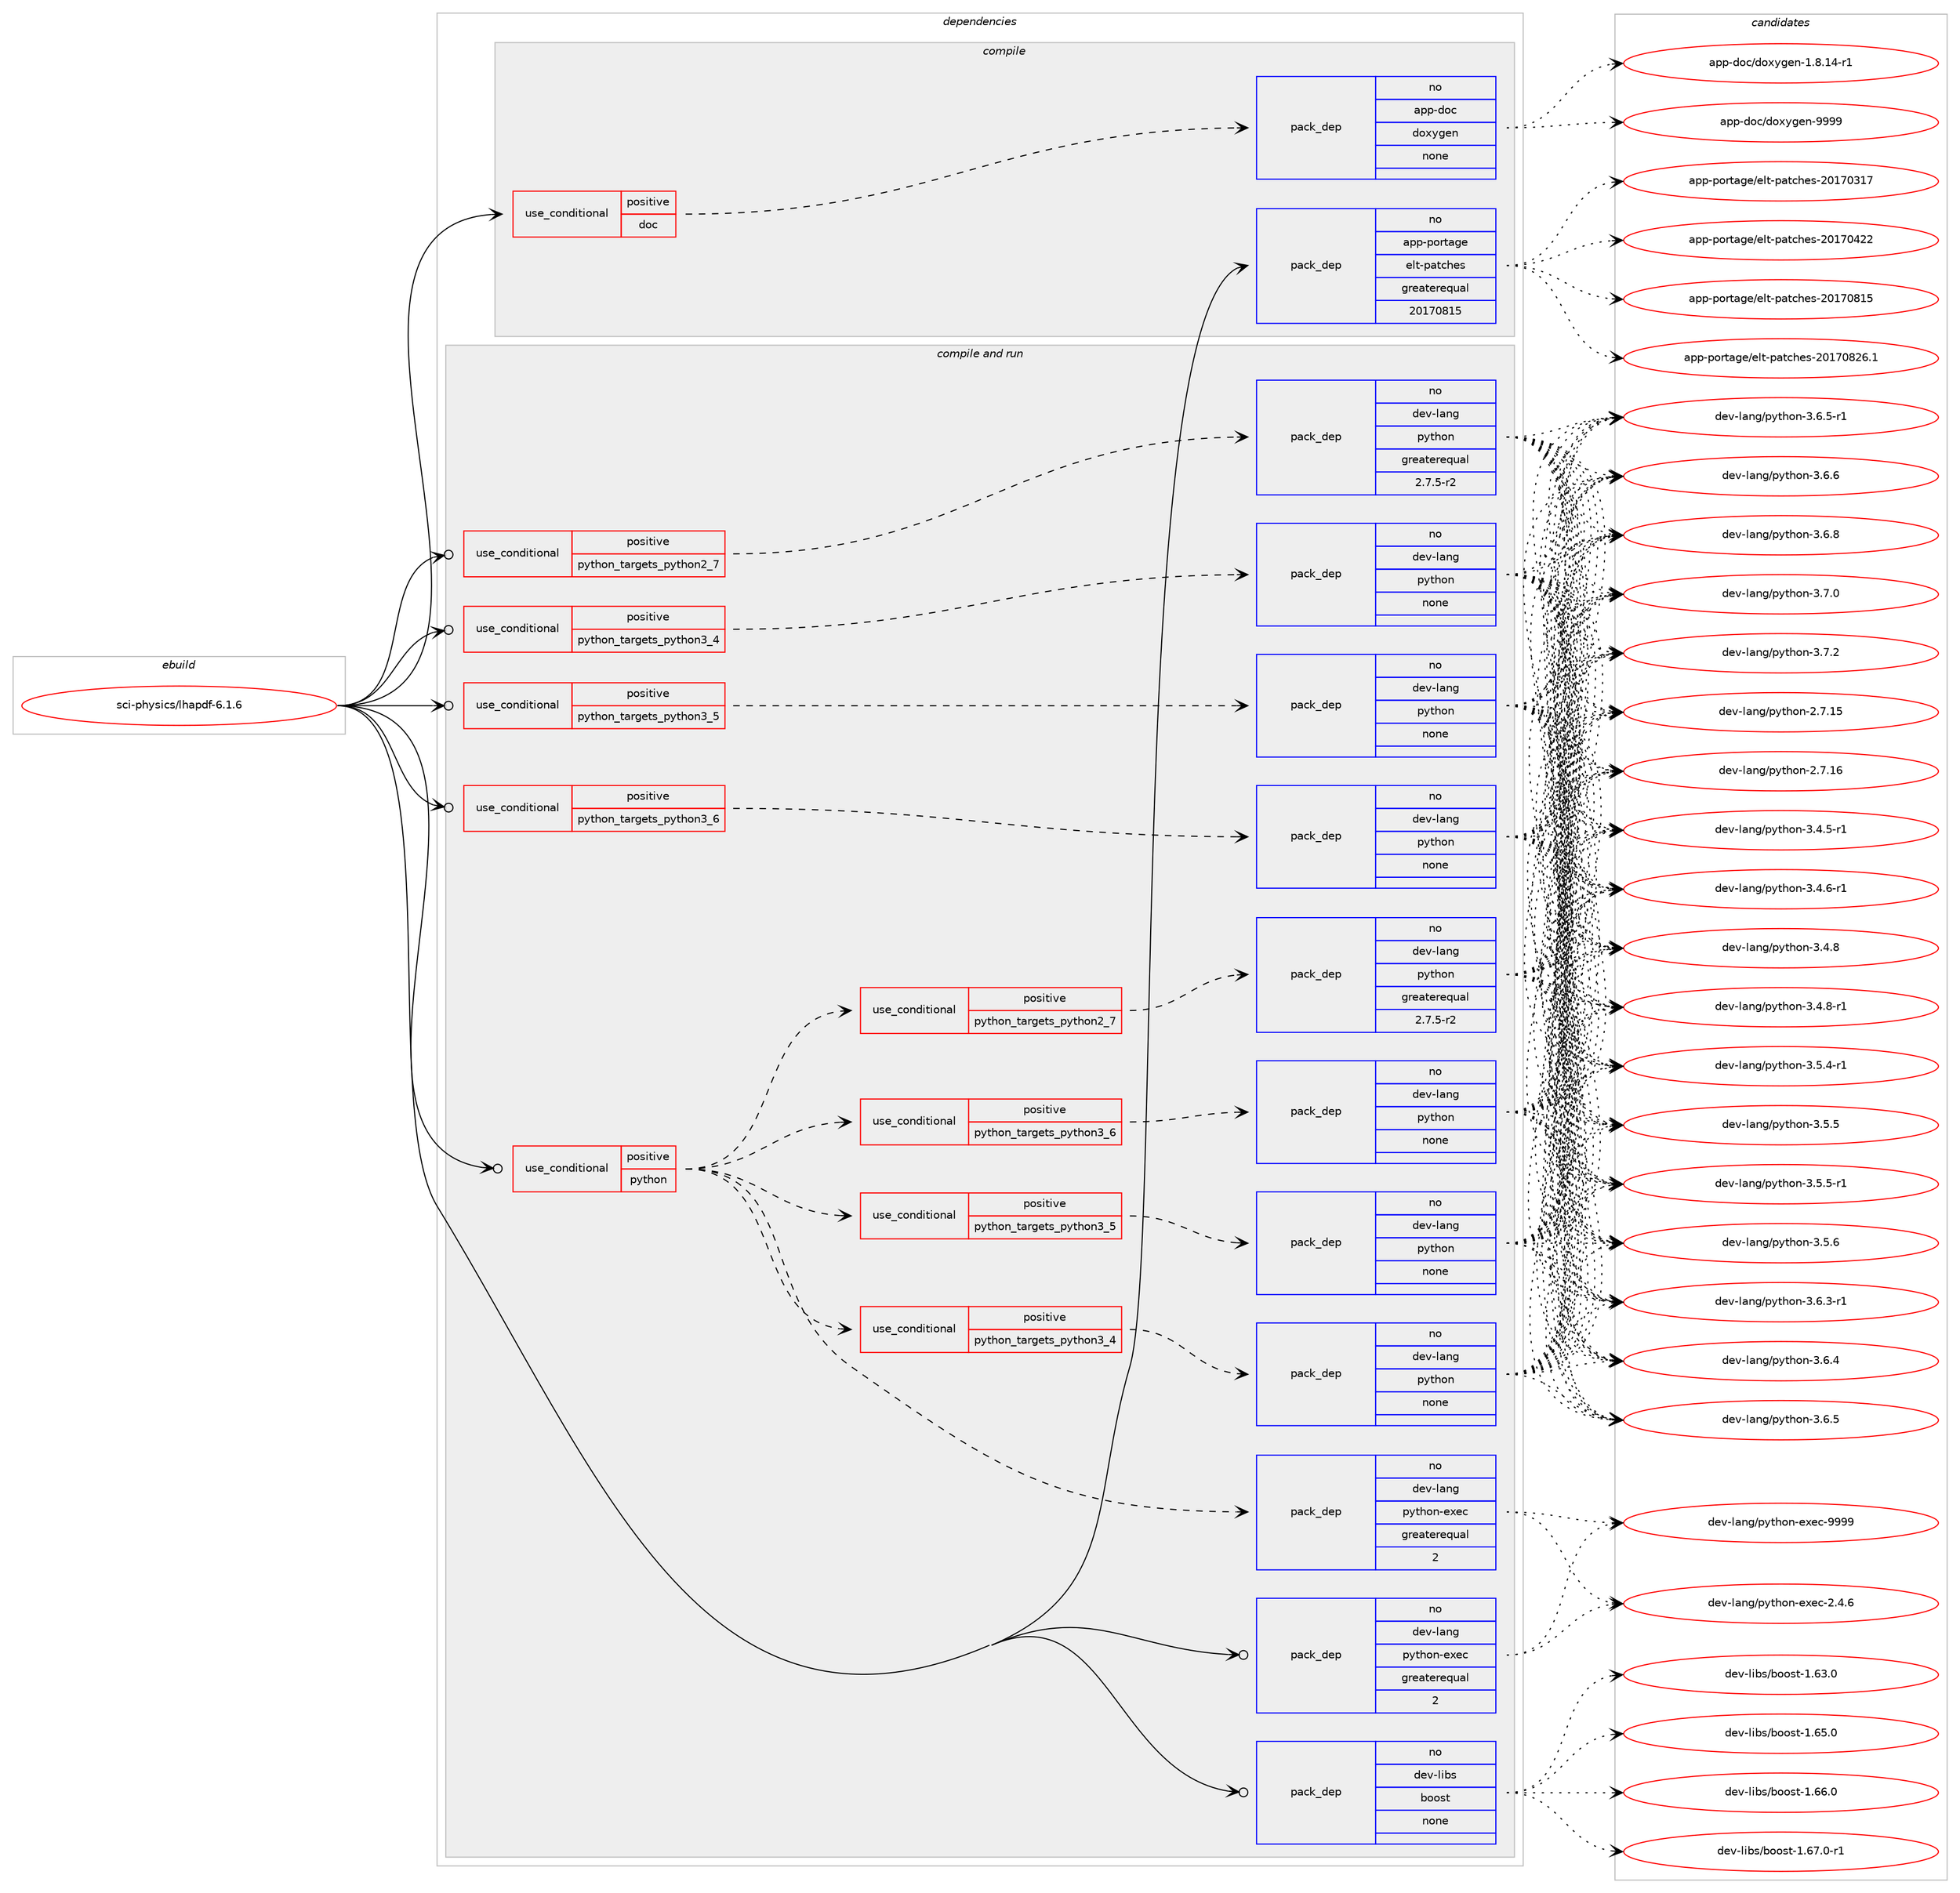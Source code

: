 digraph prolog {

# *************
# Graph options
# *************

newrank=true;
concentrate=true;
compound=true;
graph [rankdir=LR,fontname=Helvetica,fontsize=10,ranksep=1.5];#, ranksep=2.5, nodesep=0.2];
edge  [arrowhead=vee];
node  [fontname=Helvetica,fontsize=10];

# **********
# The ebuild
# **********

subgraph cluster_leftcol {
color=gray;
rank=same;
label=<<i>ebuild</i>>;
id [label="sci-physics/lhapdf-6.1.6", color=red, width=4, href="../sci-physics/lhapdf-6.1.6.svg"];
}

# ****************
# The dependencies
# ****************

subgraph cluster_midcol {
color=gray;
label=<<i>dependencies</i>>;
subgraph cluster_compile {
fillcolor="#eeeeee";
style=filled;
label=<<i>compile</i>>;
subgraph cond455119 {
dependency1700759 [label=<<TABLE BORDER="0" CELLBORDER="1" CELLSPACING="0" CELLPADDING="4"><TR><TD ROWSPAN="3" CELLPADDING="10">use_conditional</TD></TR><TR><TD>positive</TD></TR><TR><TD>doc</TD></TR></TABLE>>, shape=none, color=red];
subgraph pack1217758 {
dependency1700760 [label=<<TABLE BORDER="0" CELLBORDER="1" CELLSPACING="0" CELLPADDING="4" WIDTH="220"><TR><TD ROWSPAN="6" CELLPADDING="30">pack_dep</TD></TR><TR><TD WIDTH="110">no</TD></TR><TR><TD>app-doc</TD></TR><TR><TD>doxygen</TD></TR><TR><TD>none</TD></TR><TR><TD></TD></TR></TABLE>>, shape=none, color=blue];
}
dependency1700759:e -> dependency1700760:w [weight=20,style="dashed",arrowhead="vee"];
}
id:e -> dependency1700759:w [weight=20,style="solid",arrowhead="vee"];
subgraph pack1217759 {
dependency1700761 [label=<<TABLE BORDER="0" CELLBORDER="1" CELLSPACING="0" CELLPADDING="4" WIDTH="220"><TR><TD ROWSPAN="6" CELLPADDING="30">pack_dep</TD></TR><TR><TD WIDTH="110">no</TD></TR><TR><TD>app-portage</TD></TR><TR><TD>elt-patches</TD></TR><TR><TD>greaterequal</TD></TR><TR><TD>20170815</TD></TR></TABLE>>, shape=none, color=blue];
}
id:e -> dependency1700761:w [weight=20,style="solid",arrowhead="vee"];
}
subgraph cluster_compileandrun {
fillcolor="#eeeeee";
style=filled;
label=<<i>compile and run</i>>;
subgraph cond455120 {
dependency1700762 [label=<<TABLE BORDER="0" CELLBORDER="1" CELLSPACING="0" CELLPADDING="4"><TR><TD ROWSPAN="3" CELLPADDING="10">use_conditional</TD></TR><TR><TD>positive</TD></TR><TR><TD>python</TD></TR></TABLE>>, shape=none, color=red];
subgraph cond455121 {
dependency1700763 [label=<<TABLE BORDER="0" CELLBORDER="1" CELLSPACING="0" CELLPADDING="4"><TR><TD ROWSPAN="3" CELLPADDING="10">use_conditional</TD></TR><TR><TD>positive</TD></TR><TR><TD>python_targets_python2_7</TD></TR></TABLE>>, shape=none, color=red];
subgraph pack1217760 {
dependency1700764 [label=<<TABLE BORDER="0" CELLBORDER="1" CELLSPACING="0" CELLPADDING="4" WIDTH="220"><TR><TD ROWSPAN="6" CELLPADDING="30">pack_dep</TD></TR><TR><TD WIDTH="110">no</TD></TR><TR><TD>dev-lang</TD></TR><TR><TD>python</TD></TR><TR><TD>greaterequal</TD></TR><TR><TD>2.7.5-r2</TD></TR></TABLE>>, shape=none, color=blue];
}
dependency1700763:e -> dependency1700764:w [weight=20,style="dashed",arrowhead="vee"];
}
dependency1700762:e -> dependency1700763:w [weight=20,style="dashed",arrowhead="vee"];
subgraph cond455122 {
dependency1700765 [label=<<TABLE BORDER="0" CELLBORDER="1" CELLSPACING="0" CELLPADDING="4"><TR><TD ROWSPAN="3" CELLPADDING="10">use_conditional</TD></TR><TR><TD>positive</TD></TR><TR><TD>python_targets_python3_4</TD></TR></TABLE>>, shape=none, color=red];
subgraph pack1217761 {
dependency1700766 [label=<<TABLE BORDER="0" CELLBORDER="1" CELLSPACING="0" CELLPADDING="4" WIDTH="220"><TR><TD ROWSPAN="6" CELLPADDING="30">pack_dep</TD></TR><TR><TD WIDTH="110">no</TD></TR><TR><TD>dev-lang</TD></TR><TR><TD>python</TD></TR><TR><TD>none</TD></TR><TR><TD></TD></TR></TABLE>>, shape=none, color=blue];
}
dependency1700765:e -> dependency1700766:w [weight=20,style="dashed",arrowhead="vee"];
}
dependency1700762:e -> dependency1700765:w [weight=20,style="dashed",arrowhead="vee"];
subgraph cond455123 {
dependency1700767 [label=<<TABLE BORDER="0" CELLBORDER="1" CELLSPACING="0" CELLPADDING="4"><TR><TD ROWSPAN="3" CELLPADDING="10">use_conditional</TD></TR><TR><TD>positive</TD></TR><TR><TD>python_targets_python3_5</TD></TR></TABLE>>, shape=none, color=red];
subgraph pack1217762 {
dependency1700768 [label=<<TABLE BORDER="0" CELLBORDER="1" CELLSPACING="0" CELLPADDING="4" WIDTH="220"><TR><TD ROWSPAN="6" CELLPADDING="30">pack_dep</TD></TR><TR><TD WIDTH="110">no</TD></TR><TR><TD>dev-lang</TD></TR><TR><TD>python</TD></TR><TR><TD>none</TD></TR><TR><TD></TD></TR></TABLE>>, shape=none, color=blue];
}
dependency1700767:e -> dependency1700768:w [weight=20,style="dashed",arrowhead="vee"];
}
dependency1700762:e -> dependency1700767:w [weight=20,style="dashed",arrowhead="vee"];
subgraph cond455124 {
dependency1700769 [label=<<TABLE BORDER="0" CELLBORDER="1" CELLSPACING="0" CELLPADDING="4"><TR><TD ROWSPAN="3" CELLPADDING="10">use_conditional</TD></TR><TR><TD>positive</TD></TR><TR><TD>python_targets_python3_6</TD></TR></TABLE>>, shape=none, color=red];
subgraph pack1217763 {
dependency1700770 [label=<<TABLE BORDER="0" CELLBORDER="1" CELLSPACING="0" CELLPADDING="4" WIDTH="220"><TR><TD ROWSPAN="6" CELLPADDING="30">pack_dep</TD></TR><TR><TD WIDTH="110">no</TD></TR><TR><TD>dev-lang</TD></TR><TR><TD>python</TD></TR><TR><TD>none</TD></TR><TR><TD></TD></TR></TABLE>>, shape=none, color=blue];
}
dependency1700769:e -> dependency1700770:w [weight=20,style="dashed",arrowhead="vee"];
}
dependency1700762:e -> dependency1700769:w [weight=20,style="dashed",arrowhead="vee"];
subgraph pack1217764 {
dependency1700771 [label=<<TABLE BORDER="0" CELLBORDER="1" CELLSPACING="0" CELLPADDING="4" WIDTH="220"><TR><TD ROWSPAN="6" CELLPADDING="30">pack_dep</TD></TR><TR><TD WIDTH="110">no</TD></TR><TR><TD>dev-lang</TD></TR><TR><TD>python-exec</TD></TR><TR><TD>greaterequal</TD></TR><TR><TD>2</TD></TR></TABLE>>, shape=none, color=blue];
}
dependency1700762:e -> dependency1700771:w [weight=20,style="dashed",arrowhead="vee"];
}
id:e -> dependency1700762:w [weight=20,style="solid",arrowhead="odotvee"];
subgraph cond455125 {
dependency1700772 [label=<<TABLE BORDER="0" CELLBORDER="1" CELLSPACING="0" CELLPADDING="4"><TR><TD ROWSPAN="3" CELLPADDING="10">use_conditional</TD></TR><TR><TD>positive</TD></TR><TR><TD>python_targets_python2_7</TD></TR></TABLE>>, shape=none, color=red];
subgraph pack1217765 {
dependency1700773 [label=<<TABLE BORDER="0" CELLBORDER="1" CELLSPACING="0" CELLPADDING="4" WIDTH="220"><TR><TD ROWSPAN="6" CELLPADDING="30">pack_dep</TD></TR><TR><TD WIDTH="110">no</TD></TR><TR><TD>dev-lang</TD></TR><TR><TD>python</TD></TR><TR><TD>greaterequal</TD></TR><TR><TD>2.7.5-r2</TD></TR></TABLE>>, shape=none, color=blue];
}
dependency1700772:e -> dependency1700773:w [weight=20,style="dashed",arrowhead="vee"];
}
id:e -> dependency1700772:w [weight=20,style="solid",arrowhead="odotvee"];
subgraph cond455126 {
dependency1700774 [label=<<TABLE BORDER="0" CELLBORDER="1" CELLSPACING="0" CELLPADDING="4"><TR><TD ROWSPAN="3" CELLPADDING="10">use_conditional</TD></TR><TR><TD>positive</TD></TR><TR><TD>python_targets_python3_4</TD></TR></TABLE>>, shape=none, color=red];
subgraph pack1217766 {
dependency1700775 [label=<<TABLE BORDER="0" CELLBORDER="1" CELLSPACING="0" CELLPADDING="4" WIDTH="220"><TR><TD ROWSPAN="6" CELLPADDING="30">pack_dep</TD></TR><TR><TD WIDTH="110">no</TD></TR><TR><TD>dev-lang</TD></TR><TR><TD>python</TD></TR><TR><TD>none</TD></TR><TR><TD></TD></TR></TABLE>>, shape=none, color=blue];
}
dependency1700774:e -> dependency1700775:w [weight=20,style="dashed",arrowhead="vee"];
}
id:e -> dependency1700774:w [weight=20,style="solid",arrowhead="odotvee"];
subgraph cond455127 {
dependency1700776 [label=<<TABLE BORDER="0" CELLBORDER="1" CELLSPACING="0" CELLPADDING="4"><TR><TD ROWSPAN="3" CELLPADDING="10">use_conditional</TD></TR><TR><TD>positive</TD></TR><TR><TD>python_targets_python3_5</TD></TR></TABLE>>, shape=none, color=red];
subgraph pack1217767 {
dependency1700777 [label=<<TABLE BORDER="0" CELLBORDER="1" CELLSPACING="0" CELLPADDING="4" WIDTH="220"><TR><TD ROWSPAN="6" CELLPADDING="30">pack_dep</TD></TR><TR><TD WIDTH="110">no</TD></TR><TR><TD>dev-lang</TD></TR><TR><TD>python</TD></TR><TR><TD>none</TD></TR><TR><TD></TD></TR></TABLE>>, shape=none, color=blue];
}
dependency1700776:e -> dependency1700777:w [weight=20,style="dashed",arrowhead="vee"];
}
id:e -> dependency1700776:w [weight=20,style="solid",arrowhead="odotvee"];
subgraph cond455128 {
dependency1700778 [label=<<TABLE BORDER="0" CELLBORDER="1" CELLSPACING="0" CELLPADDING="4"><TR><TD ROWSPAN="3" CELLPADDING="10">use_conditional</TD></TR><TR><TD>positive</TD></TR><TR><TD>python_targets_python3_6</TD></TR></TABLE>>, shape=none, color=red];
subgraph pack1217768 {
dependency1700779 [label=<<TABLE BORDER="0" CELLBORDER="1" CELLSPACING="0" CELLPADDING="4" WIDTH="220"><TR><TD ROWSPAN="6" CELLPADDING="30">pack_dep</TD></TR><TR><TD WIDTH="110">no</TD></TR><TR><TD>dev-lang</TD></TR><TR><TD>python</TD></TR><TR><TD>none</TD></TR><TR><TD></TD></TR></TABLE>>, shape=none, color=blue];
}
dependency1700778:e -> dependency1700779:w [weight=20,style="dashed",arrowhead="vee"];
}
id:e -> dependency1700778:w [weight=20,style="solid",arrowhead="odotvee"];
subgraph pack1217769 {
dependency1700780 [label=<<TABLE BORDER="0" CELLBORDER="1" CELLSPACING="0" CELLPADDING="4" WIDTH="220"><TR><TD ROWSPAN="6" CELLPADDING="30">pack_dep</TD></TR><TR><TD WIDTH="110">no</TD></TR><TR><TD>dev-lang</TD></TR><TR><TD>python-exec</TD></TR><TR><TD>greaterequal</TD></TR><TR><TD>2</TD></TR></TABLE>>, shape=none, color=blue];
}
id:e -> dependency1700780:w [weight=20,style="solid",arrowhead="odotvee"];
subgraph pack1217770 {
dependency1700781 [label=<<TABLE BORDER="0" CELLBORDER="1" CELLSPACING="0" CELLPADDING="4" WIDTH="220"><TR><TD ROWSPAN="6" CELLPADDING="30">pack_dep</TD></TR><TR><TD WIDTH="110">no</TD></TR><TR><TD>dev-libs</TD></TR><TR><TD>boost</TD></TR><TR><TD>none</TD></TR><TR><TD></TD></TR></TABLE>>, shape=none, color=blue];
}
id:e -> dependency1700781:w [weight=20,style="solid",arrowhead="odotvee"];
}
subgraph cluster_run {
fillcolor="#eeeeee";
style=filled;
label=<<i>run</i>>;
}
}

# **************
# The candidates
# **************

subgraph cluster_choices {
rank=same;
color=gray;
label=<<i>candidates</i>>;

subgraph choice1217758 {
color=black;
nodesep=1;
choice97112112451001119947100111120121103101110454946564649524511449 [label="app-doc/doxygen-1.8.14-r1", color=red, width=4,href="../app-doc/doxygen-1.8.14-r1.svg"];
choice971121124510011199471001111201211031011104557575757 [label="app-doc/doxygen-9999", color=red, width=4,href="../app-doc/doxygen-9999.svg"];
dependency1700760:e -> choice97112112451001119947100111120121103101110454946564649524511449:w [style=dotted,weight="100"];
dependency1700760:e -> choice971121124510011199471001111201211031011104557575757:w [style=dotted,weight="100"];
}
subgraph choice1217759 {
color=black;
nodesep=1;
choice97112112451121111141169710310147101108116451129711699104101115455048495548514955 [label="app-portage/elt-patches-20170317", color=red, width=4,href="../app-portage/elt-patches-20170317.svg"];
choice97112112451121111141169710310147101108116451129711699104101115455048495548525050 [label="app-portage/elt-patches-20170422", color=red, width=4,href="../app-portage/elt-patches-20170422.svg"];
choice97112112451121111141169710310147101108116451129711699104101115455048495548564953 [label="app-portage/elt-patches-20170815", color=red, width=4,href="../app-portage/elt-patches-20170815.svg"];
choice971121124511211111411697103101471011081164511297116991041011154550484955485650544649 [label="app-portage/elt-patches-20170826.1", color=red, width=4,href="../app-portage/elt-patches-20170826.1.svg"];
dependency1700761:e -> choice97112112451121111141169710310147101108116451129711699104101115455048495548514955:w [style=dotted,weight="100"];
dependency1700761:e -> choice97112112451121111141169710310147101108116451129711699104101115455048495548525050:w [style=dotted,weight="100"];
dependency1700761:e -> choice97112112451121111141169710310147101108116451129711699104101115455048495548564953:w [style=dotted,weight="100"];
dependency1700761:e -> choice971121124511211111411697103101471011081164511297116991041011154550484955485650544649:w [style=dotted,weight="100"];
}
subgraph choice1217760 {
color=black;
nodesep=1;
choice10010111845108971101034711212111610411111045504655464953 [label="dev-lang/python-2.7.15", color=red, width=4,href="../dev-lang/python-2.7.15.svg"];
choice10010111845108971101034711212111610411111045504655464954 [label="dev-lang/python-2.7.16", color=red, width=4,href="../dev-lang/python-2.7.16.svg"];
choice1001011184510897110103471121211161041111104551465246534511449 [label="dev-lang/python-3.4.5-r1", color=red, width=4,href="../dev-lang/python-3.4.5-r1.svg"];
choice1001011184510897110103471121211161041111104551465246544511449 [label="dev-lang/python-3.4.6-r1", color=red, width=4,href="../dev-lang/python-3.4.6-r1.svg"];
choice100101118451089711010347112121116104111110455146524656 [label="dev-lang/python-3.4.8", color=red, width=4,href="../dev-lang/python-3.4.8.svg"];
choice1001011184510897110103471121211161041111104551465246564511449 [label="dev-lang/python-3.4.8-r1", color=red, width=4,href="../dev-lang/python-3.4.8-r1.svg"];
choice1001011184510897110103471121211161041111104551465346524511449 [label="dev-lang/python-3.5.4-r1", color=red, width=4,href="../dev-lang/python-3.5.4-r1.svg"];
choice100101118451089711010347112121116104111110455146534653 [label="dev-lang/python-3.5.5", color=red, width=4,href="../dev-lang/python-3.5.5.svg"];
choice1001011184510897110103471121211161041111104551465346534511449 [label="dev-lang/python-3.5.5-r1", color=red, width=4,href="../dev-lang/python-3.5.5-r1.svg"];
choice100101118451089711010347112121116104111110455146534654 [label="dev-lang/python-3.5.6", color=red, width=4,href="../dev-lang/python-3.5.6.svg"];
choice1001011184510897110103471121211161041111104551465446514511449 [label="dev-lang/python-3.6.3-r1", color=red, width=4,href="../dev-lang/python-3.6.3-r1.svg"];
choice100101118451089711010347112121116104111110455146544652 [label="dev-lang/python-3.6.4", color=red, width=4,href="../dev-lang/python-3.6.4.svg"];
choice100101118451089711010347112121116104111110455146544653 [label="dev-lang/python-3.6.5", color=red, width=4,href="../dev-lang/python-3.6.5.svg"];
choice1001011184510897110103471121211161041111104551465446534511449 [label="dev-lang/python-3.6.5-r1", color=red, width=4,href="../dev-lang/python-3.6.5-r1.svg"];
choice100101118451089711010347112121116104111110455146544654 [label="dev-lang/python-3.6.6", color=red, width=4,href="../dev-lang/python-3.6.6.svg"];
choice100101118451089711010347112121116104111110455146544656 [label="dev-lang/python-3.6.8", color=red, width=4,href="../dev-lang/python-3.6.8.svg"];
choice100101118451089711010347112121116104111110455146554648 [label="dev-lang/python-3.7.0", color=red, width=4,href="../dev-lang/python-3.7.0.svg"];
choice100101118451089711010347112121116104111110455146554650 [label="dev-lang/python-3.7.2", color=red, width=4,href="../dev-lang/python-3.7.2.svg"];
dependency1700764:e -> choice10010111845108971101034711212111610411111045504655464953:w [style=dotted,weight="100"];
dependency1700764:e -> choice10010111845108971101034711212111610411111045504655464954:w [style=dotted,weight="100"];
dependency1700764:e -> choice1001011184510897110103471121211161041111104551465246534511449:w [style=dotted,weight="100"];
dependency1700764:e -> choice1001011184510897110103471121211161041111104551465246544511449:w [style=dotted,weight="100"];
dependency1700764:e -> choice100101118451089711010347112121116104111110455146524656:w [style=dotted,weight="100"];
dependency1700764:e -> choice1001011184510897110103471121211161041111104551465246564511449:w [style=dotted,weight="100"];
dependency1700764:e -> choice1001011184510897110103471121211161041111104551465346524511449:w [style=dotted,weight="100"];
dependency1700764:e -> choice100101118451089711010347112121116104111110455146534653:w [style=dotted,weight="100"];
dependency1700764:e -> choice1001011184510897110103471121211161041111104551465346534511449:w [style=dotted,weight="100"];
dependency1700764:e -> choice100101118451089711010347112121116104111110455146534654:w [style=dotted,weight="100"];
dependency1700764:e -> choice1001011184510897110103471121211161041111104551465446514511449:w [style=dotted,weight="100"];
dependency1700764:e -> choice100101118451089711010347112121116104111110455146544652:w [style=dotted,weight="100"];
dependency1700764:e -> choice100101118451089711010347112121116104111110455146544653:w [style=dotted,weight="100"];
dependency1700764:e -> choice1001011184510897110103471121211161041111104551465446534511449:w [style=dotted,weight="100"];
dependency1700764:e -> choice100101118451089711010347112121116104111110455146544654:w [style=dotted,weight="100"];
dependency1700764:e -> choice100101118451089711010347112121116104111110455146544656:w [style=dotted,weight="100"];
dependency1700764:e -> choice100101118451089711010347112121116104111110455146554648:w [style=dotted,weight="100"];
dependency1700764:e -> choice100101118451089711010347112121116104111110455146554650:w [style=dotted,weight="100"];
}
subgraph choice1217761 {
color=black;
nodesep=1;
choice10010111845108971101034711212111610411111045504655464953 [label="dev-lang/python-2.7.15", color=red, width=4,href="../dev-lang/python-2.7.15.svg"];
choice10010111845108971101034711212111610411111045504655464954 [label="dev-lang/python-2.7.16", color=red, width=4,href="../dev-lang/python-2.7.16.svg"];
choice1001011184510897110103471121211161041111104551465246534511449 [label="dev-lang/python-3.4.5-r1", color=red, width=4,href="../dev-lang/python-3.4.5-r1.svg"];
choice1001011184510897110103471121211161041111104551465246544511449 [label="dev-lang/python-3.4.6-r1", color=red, width=4,href="../dev-lang/python-3.4.6-r1.svg"];
choice100101118451089711010347112121116104111110455146524656 [label="dev-lang/python-3.4.8", color=red, width=4,href="../dev-lang/python-3.4.8.svg"];
choice1001011184510897110103471121211161041111104551465246564511449 [label="dev-lang/python-3.4.8-r1", color=red, width=4,href="../dev-lang/python-3.4.8-r1.svg"];
choice1001011184510897110103471121211161041111104551465346524511449 [label="dev-lang/python-3.5.4-r1", color=red, width=4,href="../dev-lang/python-3.5.4-r1.svg"];
choice100101118451089711010347112121116104111110455146534653 [label="dev-lang/python-3.5.5", color=red, width=4,href="../dev-lang/python-3.5.5.svg"];
choice1001011184510897110103471121211161041111104551465346534511449 [label="dev-lang/python-3.5.5-r1", color=red, width=4,href="../dev-lang/python-3.5.5-r1.svg"];
choice100101118451089711010347112121116104111110455146534654 [label="dev-lang/python-3.5.6", color=red, width=4,href="../dev-lang/python-3.5.6.svg"];
choice1001011184510897110103471121211161041111104551465446514511449 [label="dev-lang/python-3.6.3-r1", color=red, width=4,href="../dev-lang/python-3.6.3-r1.svg"];
choice100101118451089711010347112121116104111110455146544652 [label="dev-lang/python-3.6.4", color=red, width=4,href="../dev-lang/python-3.6.4.svg"];
choice100101118451089711010347112121116104111110455146544653 [label="dev-lang/python-3.6.5", color=red, width=4,href="../dev-lang/python-3.6.5.svg"];
choice1001011184510897110103471121211161041111104551465446534511449 [label="dev-lang/python-3.6.5-r1", color=red, width=4,href="../dev-lang/python-3.6.5-r1.svg"];
choice100101118451089711010347112121116104111110455146544654 [label="dev-lang/python-3.6.6", color=red, width=4,href="../dev-lang/python-3.6.6.svg"];
choice100101118451089711010347112121116104111110455146544656 [label="dev-lang/python-3.6.8", color=red, width=4,href="../dev-lang/python-3.6.8.svg"];
choice100101118451089711010347112121116104111110455146554648 [label="dev-lang/python-3.7.0", color=red, width=4,href="../dev-lang/python-3.7.0.svg"];
choice100101118451089711010347112121116104111110455146554650 [label="dev-lang/python-3.7.2", color=red, width=4,href="../dev-lang/python-3.7.2.svg"];
dependency1700766:e -> choice10010111845108971101034711212111610411111045504655464953:w [style=dotted,weight="100"];
dependency1700766:e -> choice10010111845108971101034711212111610411111045504655464954:w [style=dotted,weight="100"];
dependency1700766:e -> choice1001011184510897110103471121211161041111104551465246534511449:w [style=dotted,weight="100"];
dependency1700766:e -> choice1001011184510897110103471121211161041111104551465246544511449:w [style=dotted,weight="100"];
dependency1700766:e -> choice100101118451089711010347112121116104111110455146524656:w [style=dotted,weight="100"];
dependency1700766:e -> choice1001011184510897110103471121211161041111104551465246564511449:w [style=dotted,weight="100"];
dependency1700766:e -> choice1001011184510897110103471121211161041111104551465346524511449:w [style=dotted,weight="100"];
dependency1700766:e -> choice100101118451089711010347112121116104111110455146534653:w [style=dotted,weight="100"];
dependency1700766:e -> choice1001011184510897110103471121211161041111104551465346534511449:w [style=dotted,weight="100"];
dependency1700766:e -> choice100101118451089711010347112121116104111110455146534654:w [style=dotted,weight="100"];
dependency1700766:e -> choice1001011184510897110103471121211161041111104551465446514511449:w [style=dotted,weight="100"];
dependency1700766:e -> choice100101118451089711010347112121116104111110455146544652:w [style=dotted,weight="100"];
dependency1700766:e -> choice100101118451089711010347112121116104111110455146544653:w [style=dotted,weight="100"];
dependency1700766:e -> choice1001011184510897110103471121211161041111104551465446534511449:w [style=dotted,weight="100"];
dependency1700766:e -> choice100101118451089711010347112121116104111110455146544654:w [style=dotted,weight="100"];
dependency1700766:e -> choice100101118451089711010347112121116104111110455146544656:w [style=dotted,weight="100"];
dependency1700766:e -> choice100101118451089711010347112121116104111110455146554648:w [style=dotted,weight="100"];
dependency1700766:e -> choice100101118451089711010347112121116104111110455146554650:w [style=dotted,weight="100"];
}
subgraph choice1217762 {
color=black;
nodesep=1;
choice10010111845108971101034711212111610411111045504655464953 [label="dev-lang/python-2.7.15", color=red, width=4,href="../dev-lang/python-2.7.15.svg"];
choice10010111845108971101034711212111610411111045504655464954 [label="dev-lang/python-2.7.16", color=red, width=4,href="../dev-lang/python-2.7.16.svg"];
choice1001011184510897110103471121211161041111104551465246534511449 [label="dev-lang/python-3.4.5-r1", color=red, width=4,href="../dev-lang/python-3.4.5-r1.svg"];
choice1001011184510897110103471121211161041111104551465246544511449 [label="dev-lang/python-3.4.6-r1", color=red, width=4,href="../dev-lang/python-3.4.6-r1.svg"];
choice100101118451089711010347112121116104111110455146524656 [label="dev-lang/python-3.4.8", color=red, width=4,href="../dev-lang/python-3.4.8.svg"];
choice1001011184510897110103471121211161041111104551465246564511449 [label="dev-lang/python-3.4.8-r1", color=red, width=4,href="../dev-lang/python-3.4.8-r1.svg"];
choice1001011184510897110103471121211161041111104551465346524511449 [label="dev-lang/python-3.5.4-r1", color=red, width=4,href="../dev-lang/python-3.5.4-r1.svg"];
choice100101118451089711010347112121116104111110455146534653 [label="dev-lang/python-3.5.5", color=red, width=4,href="../dev-lang/python-3.5.5.svg"];
choice1001011184510897110103471121211161041111104551465346534511449 [label="dev-lang/python-3.5.5-r1", color=red, width=4,href="../dev-lang/python-3.5.5-r1.svg"];
choice100101118451089711010347112121116104111110455146534654 [label="dev-lang/python-3.5.6", color=red, width=4,href="../dev-lang/python-3.5.6.svg"];
choice1001011184510897110103471121211161041111104551465446514511449 [label="dev-lang/python-3.6.3-r1", color=red, width=4,href="../dev-lang/python-3.6.3-r1.svg"];
choice100101118451089711010347112121116104111110455146544652 [label="dev-lang/python-3.6.4", color=red, width=4,href="../dev-lang/python-3.6.4.svg"];
choice100101118451089711010347112121116104111110455146544653 [label="dev-lang/python-3.6.5", color=red, width=4,href="../dev-lang/python-3.6.5.svg"];
choice1001011184510897110103471121211161041111104551465446534511449 [label="dev-lang/python-3.6.5-r1", color=red, width=4,href="../dev-lang/python-3.6.5-r1.svg"];
choice100101118451089711010347112121116104111110455146544654 [label="dev-lang/python-3.6.6", color=red, width=4,href="../dev-lang/python-3.6.6.svg"];
choice100101118451089711010347112121116104111110455146544656 [label="dev-lang/python-3.6.8", color=red, width=4,href="../dev-lang/python-3.6.8.svg"];
choice100101118451089711010347112121116104111110455146554648 [label="dev-lang/python-3.7.0", color=red, width=4,href="../dev-lang/python-3.7.0.svg"];
choice100101118451089711010347112121116104111110455146554650 [label="dev-lang/python-3.7.2", color=red, width=4,href="../dev-lang/python-3.7.2.svg"];
dependency1700768:e -> choice10010111845108971101034711212111610411111045504655464953:w [style=dotted,weight="100"];
dependency1700768:e -> choice10010111845108971101034711212111610411111045504655464954:w [style=dotted,weight="100"];
dependency1700768:e -> choice1001011184510897110103471121211161041111104551465246534511449:w [style=dotted,weight="100"];
dependency1700768:e -> choice1001011184510897110103471121211161041111104551465246544511449:w [style=dotted,weight="100"];
dependency1700768:e -> choice100101118451089711010347112121116104111110455146524656:w [style=dotted,weight="100"];
dependency1700768:e -> choice1001011184510897110103471121211161041111104551465246564511449:w [style=dotted,weight="100"];
dependency1700768:e -> choice1001011184510897110103471121211161041111104551465346524511449:w [style=dotted,weight="100"];
dependency1700768:e -> choice100101118451089711010347112121116104111110455146534653:w [style=dotted,weight="100"];
dependency1700768:e -> choice1001011184510897110103471121211161041111104551465346534511449:w [style=dotted,weight="100"];
dependency1700768:e -> choice100101118451089711010347112121116104111110455146534654:w [style=dotted,weight="100"];
dependency1700768:e -> choice1001011184510897110103471121211161041111104551465446514511449:w [style=dotted,weight="100"];
dependency1700768:e -> choice100101118451089711010347112121116104111110455146544652:w [style=dotted,weight="100"];
dependency1700768:e -> choice100101118451089711010347112121116104111110455146544653:w [style=dotted,weight="100"];
dependency1700768:e -> choice1001011184510897110103471121211161041111104551465446534511449:w [style=dotted,weight="100"];
dependency1700768:e -> choice100101118451089711010347112121116104111110455146544654:w [style=dotted,weight="100"];
dependency1700768:e -> choice100101118451089711010347112121116104111110455146544656:w [style=dotted,weight="100"];
dependency1700768:e -> choice100101118451089711010347112121116104111110455146554648:w [style=dotted,weight="100"];
dependency1700768:e -> choice100101118451089711010347112121116104111110455146554650:w [style=dotted,weight="100"];
}
subgraph choice1217763 {
color=black;
nodesep=1;
choice10010111845108971101034711212111610411111045504655464953 [label="dev-lang/python-2.7.15", color=red, width=4,href="../dev-lang/python-2.7.15.svg"];
choice10010111845108971101034711212111610411111045504655464954 [label="dev-lang/python-2.7.16", color=red, width=4,href="../dev-lang/python-2.7.16.svg"];
choice1001011184510897110103471121211161041111104551465246534511449 [label="dev-lang/python-3.4.5-r1", color=red, width=4,href="../dev-lang/python-3.4.5-r1.svg"];
choice1001011184510897110103471121211161041111104551465246544511449 [label="dev-lang/python-3.4.6-r1", color=red, width=4,href="../dev-lang/python-3.4.6-r1.svg"];
choice100101118451089711010347112121116104111110455146524656 [label="dev-lang/python-3.4.8", color=red, width=4,href="../dev-lang/python-3.4.8.svg"];
choice1001011184510897110103471121211161041111104551465246564511449 [label="dev-lang/python-3.4.8-r1", color=red, width=4,href="../dev-lang/python-3.4.8-r1.svg"];
choice1001011184510897110103471121211161041111104551465346524511449 [label="dev-lang/python-3.5.4-r1", color=red, width=4,href="../dev-lang/python-3.5.4-r1.svg"];
choice100101118451089711010347112121116104111110455146534653 [label="dev-lang/python-3.5.5", color=red, width=4,href="../dev-lang/python-3.5.5.svg"];
choice1001011184510897110103471121211161041111104551465346534511449 [label="dev-lang/python-3.5.5-r1", color=red, width=4,href="../dev-lang/python-3.5.5-r1.svg"];
choice100101118451089711010347112121116104111110455146534654 [label="dev-lang/python-3.5.6", color=red, width=4,href="../dev-lang/python-3.5.6.svg"];
choice1001011184510897110103471121211161041111104551465446514511449 [label="dev-lang/python-3.6.3-r1", color=red, width=4,href="../dev-lang/python-3.6.3-r1.svg"];
choice100101118451089711010347112121116104111110455146544652 [label="dev-lang/python-3.6.4", color=red, width=4,href="../dev-lang/python-3.6.4.svg"];
choice100101118451089711010347112121116104111110455146544653 [label="dev-lang/python-3.6.5", color=red, width=4,href="../dev-lang/python-3.6.5.svg"];
choice1001011184510897110103471121211161041111104551465446534511449 [label="dev-lang/python-3.6.5-r1", color=red, width=4,href="../dev-lang/python-3.6.5-r1.svg"];
choice100101118451089711010347112121116104111110455146544654 [label="dev-lang/python-3.6.6", color=red, width=4,href="../dev-lang/python-3.6.6.svg"];
choice100101118451089711010347112121116104111110455146544656 [label="dev-lang/python-3.6.8", color=red, width=4,href="../dev-lang/python-3.6.8.svg"];
choice100101118451089711010347112121116104111110455146554648 [label="dev-lang/python-3.7.0", color=red, width=4,href="../dev-lang/python-3.7.0.svg"];
choice100101118451089711010347112121116104111110455146554650 [label="dev-lang/python-3.7.2", color=red, width=4,href="../dev-lang/python-3.7.2.svg"];
dependency1700770:e -> choice10010111845108971101034711212111610411111045504655464953:w [style=dotted,weight="100"];
dependency1700770:e -> choice10010111845108971101034711212111610411111045504655464954:w [style=dotted,weight="100"];
dependency1700770:e -> choice1001011184510897110103471121211161041111104551465246534511449:w [style=dotted,weight="100"];
dependency1700770:e -> choice1001011184510897110103471121211161041111104551465246544511449:w [style=dotted,weight="100"];
dependency1700770:e -> choice100101118451089711010347112121116104111110455146524656:w [style=dotted,weight="100"];
dependency1700770:e -> choice1001011184510897110103471121211161041111104551465246564511449:w [style=dotted,weight="100"];
dependency1700770:e -> choice1001011184510897110103471121211161041111104551465346524511449:w [style=dotted,weight="100"];
dependency1700770:e -> choice100101118451089711010347112121116104111110455146534653:w [style=dotted,weight="100"];
dependency1700770:e -> choice1001011184510897110103471121211161041111104551465346534511449:w [style=dotted,weight="100"];
dependency1700770:e -> choice100101118451089711010347112121116104111110455146534654:w [style=dotted,weight="100"];
dependency1700770:e -> choice1001011184510897110103471121211161041111104551465446514511449:w [style=dotted,weight="100"];
dependency1700770:e -> choice100101118451089711010347112121116104111110455146544652:w [style=dotted,weight="100"];
dependency1700770:e -> choice100101118451089711010347112121116104111110455146544653:w [style=dotted,weight="100"];
dependency1700770:e -> choice1001011184510897110103471121211161041111104551465446534511449:w [style=dotted,weight="100"];
dependency1700770:e -> choice100101118451089711010347112121116104111110455146544654:w [style=dotted,weight="100"];
dependency1700770:e -> choice100101118451089711010347112121116104111110455146544656:w [style=dotted,weight="100"];
dependency1700770:e -> choice100101118451089711010347112121116104111110455146554648:w [style=dotted,weight="100"];
dependency1700770:e -> choice100101118451089711010347112121116104111110455146554650:w [style=dotted,weight="100"];
}
subgraph choice1217764 {
color=black;
nodesep=1;
choice1001011184510897110103471121211161041111104510112010199455046524654 [label="dev-lang/python-exec-2.4.6", color=red, width=4,href="../dev-lang/python-exec-2.4.6.svg"];
choice10010111845108971101034711212111610411111045101120101994557575757 [label="dev-lang/python-exec-9999", color=red, width=4,href="../dev-lang/python-exec-9999.svg"];
dependency1700771:e -> choice1001011184510897110103471121211161041111104510112010199455046524654:w [style=dotted,weight="100"];
dependency1700771:e -> choice10010111845108971101034711212111610411111045101120101994557575757:w [style=dotted,weight="100"];
}
subgraph choice1217765 {
color=black;
nodesep=1;
choice10010111845108971101034711212111610411111045504655464953 [label="dev-lang/python-2.7.15", color=red, width=4,href="../dev-lang/python-2.7.15.svg"];
choice10010111845108971101034711212111610411111045504655464954 [label="dev-lang/python-2.7.16", color=red, width=4,href="../dev-lang/python-2.7.16.svg"];
choice1001011184510897110103471121211161041111104551465246534511449 [label="dev-lang/python-3.4.5-r1", color=red, width=4,href="../dev-lang/python-3.4.5-r1.svg"];
choice1001011184510897110103471121211161041111104551465246544511449 [label="dev-lang/python-3.4.6-r1", color=red, width=4,href="../dev-lang/python-3.4.6-r1.svg"];
choice100101118451089711010347112121116104111110455146524656 [label="dev-lang/python-3.4.8", color=red, width=4,href="../dev-lang/python-3.4.8.svg"];
choice1001011184510897110103471121211161041111104551465246564511449 [label="dev-lang/python-3.4.8-r1", color=red, width=4,href="../dev-lang/python-3.4.8-r1.svg"];
choice1001011184510897110103471121211161041111104551465346524511449 [label="dev-lang/python-3.5.4-r1", color=red, width=4,href="../dev-lang/python-3.5.4-r1.svg"];
choice100101118451089711010347112121116104111110455146534653 [label="dev-lang/python-3.5.5", color=red, width=4,href="../dev-lang/python-3.5.5.svg"];
choice1001011184510897110103471121211161041111104551465346534511449 [label="dev-lang/python-3.5.5-r1", color=red, width=4,href="../dev-lang/python-3.5.5-r1.svg"];
choice100101118451089711010347112121116104111110455146534654 [label="dev-lang/python-3.5.6", color=red, width=4,href="../dev-lang/python-3.5.6.svg"];
choice1001011184510897110103471121211161041111104551465446514511449 [label="dev-lang/python-3.6.3-r1", color=red, width=4,href="../dev-lang/python-3.6.3-r1.svg"];
choice100101118451089711010347112121116104111110455146544652 [label="dev-lang/python-3.6.4", color=red, width=4,href="../dev-lang/python-3.6.4.svg"];
choice100101118451089711010347112121116104111110455146544653 [label="dev-lang/python-3.6.5", color=red, width=4,href="../dev-lang/python-3.6.5.svg"];
choice1001011184510897110103471121211161041111104551465446534511449 [label="dev-lang/python-3.6.5-r1", color=red, width=4,href="../dev-lang/python-3.6.5-r1.svg"];
choice100101118451089711010347112121116104111110455146544654 [label="dev-lang/python-3.6.6", color=red, width=4,href="../dev-lang/python-3.6.6.svg"];
choice100101118451089711010347112121116104111110455146544656 [label="dev-lang/python-3.6.8", color=red, width=4,href="../dev-lang/python-3.6.8.svg"];
choice100101118451089711010347112121116104111110455146554648 [label="dev-lang/python-3.7.0", color=red, width=4,href="../dev-lang/python-3.7.0.svg"];
choice100101118451089711010347112121116104111110455146554650 [label="dev-lang/python-3.7.2", color=red, width=4,href="../dev-lang/python-3.7.2.svg"];
dependency1700773:e -> choice10010111845108971101034711212111610411111045504655464953:w [style=dotted,weight="100"];
dependency1700773:e -> choice10010111845108971101034711212111610411111045504655464954:w [style=dotted,weight="100"];
dependency1700773:e -> choice1001011184510897110103471121211161041111104551465246534511449:w [style=dotted,weight="100"];
dependency1700773:e -> choice1001011184510897110103471121211161041111104551465246544511449:w [style=dotted,weight="100"];
dependency1700773:e -> choice100101118451089711010347112121116104111110455146524656:w [style=dotted,weight="100"];
dependency1700773:e -> choice1001011184510897110103471121211161041111104551465246564511449:w [style=dotted,weight="100"];
dependency1700773:e -> choice1001011184510897110103471121211161041111104551465346524511449:w [style=dotted,weight="100"];
dependency1700773:e -> choice100101118451089711010347112121116104111110455146534653:w [style=dotted,weight="100"];
dependency1700773:e -> choice1001011184510897110103471121211161041111104551465346534511449:w [style=dotted,weight="100"];
dependency1700773:e -> choice100101118451089711010347112121116104111110455146534654:w [style=dotted,weight="100"];
dependency1700773:e -> choice1001011184510897110103471121211161041111104551465446514511449:w [style=dotted,weight="100"];
dependency1700773:e -> choice100101118451089711010347112121116104111110455146544652:w [style=dotted,weight="100"];
dependency1700773:e -> choice100101118451089711010347112121116104111110455146544653:w [style=dotted,weight="100"];
dependency1700773:e -> choice1001011184510897110103471121211161041111104551465446534511449:w [style=dotted,weight="100"];
dependency1700773:e -> choice100101118451089711010347112121116104111110455146544654:w [style=dotted,weight="100"];
dependency1700773:e -> choice100101118451089711010347112121116104111110455146544656:w [style=dotted,weight="100"];
dependency1700773:e -> choice100101118451089711010347112121116104111110455146554648:w [style=dotted,weight="100"];
dependency1700773:e -> choice100101118451089711010347112121116104111110455146554650:w [style=dotted,weight="100"];
}
subgraph choice1217766 {
color=black;
nodesep=1;
choice10010111845108971101034711212111610411111045504655464953 [label="dev-lang/python-2.7.15", color=red, width=4,href="../dev-lang/python-2.7.15.svg"];
choice10010111845108971101034711212111610411111045504655464954 [label="dev-lang/python-2.7.16", color=red, width=4,href="../dev-lang/python-2.7.16.svg"];
choice1001011184510897110103471121211161041111104551465246534511449 [label="dev-lang/python-3.4.5-r1", color=red, width=4,href="../dev-lang/python-3.4.5-r1.svg"];
choice1001011184510897110103471121211161041111104551465246544511449 [label="dev-lang/python-3.4.6-r1", color=red, width=4,href="../dev-lang/python-3.4.6-r1.svg"];
choice100101118451089711010347112121116104111110455146524656 [label="dev-lang/python-3.4.8", color=red, width=4,href="../dev-lang/python-3.4.8.svg"];
choice1001011184510897110103471121211161041111104551465246564511449 [label="dev-lang/python-3.4.8-r1", color=red, width=4,href="../dev-lang/python-3.4.8-r1.svg"];
choice1001011184510897110103471121211161041111104551465346524511449 [label="dev-lang/python-3.5.4-r1", color=red, width=4,href="../dev-lang/python-3.5.4-r1.svg"];
choice100101118451089711010347112121116104111110455146534653 [label="dev-lang/python-3.5.5", color=red, width=4,href="../dev-lang/python-3.5.5.svg"];
choice1001011184510897110103471121211161041111104551465346534511449 [label="dev-lang/python-3.5.5-r1", color=red, width=4,href="../dev-lang/python-3.5.5-r1.svg"];
choice100101118451089711010347112121116104111110455146534654 [label="dev-lang/python-3.5.6", color=red, width=4,href="../dev-lang/python-3.5.6.svg"];
choice1001011184510897110103471121211161041111104551465446514511449 [label="dev-lang/python-3.6.3-r1", color=red, width=4,href="../dev-lang/python-3.6.3-r1.svg"];
choice100101118451089711010347112121116104111110455146544652 [label="dev-lang/python-3.6.4", color=red, width=4,href="../dev-lang/python-3.6.4.svg"];
choice100101118451089711010347112121116104111110455146544653 [label="dev-lang/python-3.6.5", color=red, width=4,href="../dev-lang/python-3.6.5.svg"];
choice1001011184510897110103471121211161041111104551465446534511449 [label="dev-lang/python-3.6.5-r1", color=red, width=4,href="../dev-lang/python-3.6.5-r1.svg"];
choice100101118451089711010347112121116104111110455146544654 [label="dev-lang/python-3.6.6", color=red, width=4,href="../dev-lang/python-3.6.6.svg"];
choice100101118451089711010347112121116104111110455146544656 [label="dev-lang/python-3.6.8", color=red, width=4,href="../dev-lang/python-3.6.8.svg"];
choice100101118451089711010347112121116104111110455146554648 [label="dev-lang/python-3.7.0", color=red, width=4,href="../dev-lang/python-3.7.0.svg"];
choice100101118451089711010347112121116104111110455146554650 [label="dev-lang/python-3.7.2", color=red, width=4,href="../dev-lang/python-3.7.2.svg"];
dependency1700775:e -> choice10010111845108971101034711212111610411111045504655464953:w [style=dotted,weight="100"];
dependency1700775:e -> choice10010111845108971101034711212111610411111045504655464954:w [style=dotted,weight="100"];
dependency1700775:e -> choice1001011184510897110103471121211161041111104551465246534511449:w [style=dotted,weight="100"];
dependency1700775:e -> choice1001011184510897110103471121211161041111104551465246544511449:w [style=dotted,weight="100"];
dependency1700775:e -> choice100101118451089711010347112121116104111110455146524656:w [style=dotted,weight="100"];
dependency1700775:e -> choice1001011184510897110103471121211161041111104551465246564511449:w [style=dotted,weight="100"];
dependency1700775:e -> choice1001011184510897110103471121211161041111104551465346524511449:w [style=dotted,weight="100"];
dependency1700775:e -> choice100101118451089711010347112121116104111110455146534653:w [style=dotted,weight="100"];
dependency1700775:e -> choice1001011184510897110103471121211161041111104551465346534511449:w [style=dotted,weight="100"];
dependency1700775:e -> choice100101118451089711010347112121116104111110455146534654:w [style=dotted,weight="100"];
dependency1700775:e -> choice1001011184510897110103471121211161041111104551465446514511449:w [style=dotted,weight="100"];
dependency1700775:e -> choice100101118451089711010347112121116104111110455146544652:w [style=dotted,weight="100"];
dependency1700775:e -> choice100101118451089711010347112121116104111110455146544653:w [style=dotted,weight="100"];
dependency1700775:e -> choice1001011184510897110103471121211161041111104551465446534511449:w [style=dotted,weight="100"];
dependency1700775:e -> choice100101118451089711010347112121116104111110455146544654:w [style=dotted,weight="100"];
dependency1700775:e -> choice100101118451089711010347112121116104111110455146544656:w [style=dotted,weight="100"];
dependency1700775:e -> choice100101118451089711010347112121116104111110455146554648:w [style=dotted,weight="100"];
dependency1700775:e -> choice100101118451089711010347112121116104111110455146554650:w [style=dotted,weight="100"];
}
subgraph choice1217767 {
color=black;
nodesep=1;
choice10010111845108971101034711212111610411111045504655464953 [label="dev-lang/python-2.7.15", color=red, width=4,href="../dev-lang/python-2.7.15.svg"];
choice10010111845108971101034711212111610411111045504655464954 [label="dev-lang/python-2.7.16", color=red, width=4,href="../dev-lang/python-2.7.16.svg"];
choice1001011184510897110103471121211161041111104551465246534511449 [label="dev-lang/python-3.4.5-r1", color=red, width=4,href="../dev-lang/python-3.4.5-r1.svg"];
choice1001011184510897110103471121211161041111104551465246544511449 [label="dev-lang/python-3.4.6-r1", color=red, width=4,href="../dev-lang/python-3.4.6-r1.svg"];
choice100101118451089711010347112121116104111110455146524656 [label="dev-lang/python-3.4.8", color=red, width=4,href="../dev-lang/python-3.4.8.svg"];
choice1001011184510897110103471121211161041111104551465246564511449 [label="dev-lang/python-3.4.8-r1", color=red, width=4,href="../dev-lang/python-3.4.8-r1.svg"];
choice1001011184510897110103471121211161041111104551465346524511449 [label="dev-lang/python-3.5.4-r1", color=red, width=4,href="../dev-lang/python-3.5.4-r1.svg"];
choice100101118451089711010347112121116104111110455146534653 [label="dev-lang/python-3.5.5", color=red, width=4,href="../dev-lang/python-3.5.5.svg"];
choice1001011184510897110103471121211161041111104551465346534511449 [label="dev-lang/python-3.5.5-r1", color=red, width=4,href="../dev-lang/python-3.5.5-r1.svg"];
choice100101118451089711010347112121116104111110455146534654 [label="dev-lang/python-3.5.6", color=red, width=4,href="../dev-lang/python-3.5.6.svg"];
choice1001011184510897110103471121211161041111104551465446514511449 [label="dev-lang/python-3.6.3-r1", color=red, width=4,href="../dev-lang/python-3.6.3-r1.svg"];
choice100101118451089711010347112121116104111110455146544652 [label="dev-lang/python-3.6.4", color=red, width=4,href="../dev-lang/python-3.6.4.svg"];
choice100101118451089711010347112121116104111110455146544653 [label="dev-lang/python-3.6.5", color=red, width=4,href="../dev-lang/python-3.6.5.svg"];
choice1001011184510897110103471121211161041111104551465446534511449 [label="dev-lang/python-3.6.5-r1", color=red, width=4,href="../dev-lang/python-3.6.5-r1.svg"];
choice100101118451089711010347112121116104111110455146544654 [label="dev-lang/python-3.6.6", color=red, width=4,href="../dev-lang/python-3.6.6.svg"];
choice100101118451089711010347112121116104111110455146544656 [label="dev-lang/python-3.6.8", color=red, width=4,href="../dev-lang/python-3.6.8.svg"];
choice100101118451089711010347112121116104111110455146554648 [label="dev-lang/python-3.7.0", color=red, width=4,href="../dev-lang/python-3.7.0.svg"];
choice100101118451089711010347112121116104111110455146554650 [label="dev-lang/python-3.7.2", color=red, width=4,href="../dev-lang/python-3.7.2.svg"];
dependency1700777:e -> choice10010111845108971101034711212111610411111045504655464953:w [style=dotted,weight="100"];
dependency1700777:e -> choice10010111845108971101034711212111610411111045504655464954:w [style=dotted,weight="100"];
dependency1700777:e -> choice1001011184510897110103471121211161041111104551465246534511449:w [style=dotted,weight="100"];
dependency1700777:e -> choice1001011184510897110103471121211161041111104551465246544511449:w [style=dotted,weight="100"];
dependency1700777:e -> choice100101118451089711010347112121116104111110455146524656:w [style=dotted,weight="100"];
dependency1700777:e -> choice1001011184510897110103471121211161041111104551465246564511449:w [style=dotted,weight="100"];
dependency1700777:e -> choice1001011184510897110103471121211161041111104551465346524511449:w [style=dotted,weight="100"];
dependency1700777:e -> choice100101118451089711010347112121116104111110455146534653:w [style=dotted,weight="100"];
dependency1700777:e -> choice1001011184510897110103471121211161041111104551465346534511449:w [style=dotted,weight="100"];
dependency1700777:e -> choice100101118451089711010347112121116104111110455146534654:w [style=dotted,weight="100"];
dependency1700777:e -> choice1001011184510897110103471121211161041111104551465446514511449:w [style=dotted,weight="100"];
dependency1700777:e -> choice100101118451089711010347112121116104111110455146544652:w [style=dotted,weight="100"];
dependency1700777:e -> choice100101118451089711010347112121116104111110455146544653:w [style=dotted,weight="100"];
dependency1700777:e -> choice1001011184510897110103471121211161041111104551465446534511449:w [style=dotted,weight="100"];
dependency1700777:e -> choice100101118451089711010347112121116104111110455146544654:w [style=dotted,weight="100"];
dependency1700777:e -> choice100101118451089711010347112121116104111110455146544656:w [style=dotted,weight="100"];
dependency1700777:e -> choice100101118451089711010347112121116104111110455146554648:w [style=dotted,weight="100"];
dependency1700777:e -> choice100101118451089711010347112121116104111110455146554650:w [style=dotted,weight="100"];
}
subgraph choice1217768 {
color=black;
nodesep=1;
choice10010111845108971101034711212111610411111045504655464953 [label="dev-lang/python-2.7.15", color=red, width=4,href="../dev-lang/python-2.7.15.svg"];
choice10010111845108971101034711212111610411111045504655464954 [label="dev-lang/python-2.7.16", color=red, width=4,href="../dev-lang/python-2.7.16.svg"];
choice1001011184510897110103471121211161041111104551465246534511449 [label="dev-lang/python-3.4.5-r1", color=red, width=4,href="../dev-lang/python-3.4.5-r1.svg"];
choice1001011184510897110103471121211161041111104551465246544511449 [label="dev-lang/python-3.4.6-r1", color=red, width=4,href="../dev-lang/python-3.4.6-r1.svg"];
choice100101118451089711010347112121116104111110455146524656 [label="dev-lang/python-3.4.8", color=red, width=4,href="../dev-lang/python-3.4.8.svg"];
choice1001011184510897110103471121211161041111104551465246564511449 [label="dev-lang/python-3.4.8-r1", color=red, width=4,href="../dev-lang/python-3.4.8-r1.svg"];
choice1001011184510897110103471121211161041111104551465346524511449 [label="dev-lang/python-3.5.4-r1", color=red, width=4,href="../dev-lang/python-3.5.4-r1.svg"];
choice100101118451089711010347112121116104111110455146534653 [label="dev-lang/python-3.5.5", color=red, width=4,href="../dev-lang/python-3.5.5.svg"];
choice1001011184510897110103471121211161041111104551465346534511449 [label="dev-lang/python-3.5.5-r1", color=red, width=4,href="../dev-lang/python-3.5.5-r1.svg"];
choice100101118451089711010347112121116104111110455146534654 [label="dev-lang/python-3.5.6", color=red, width=4,href="../dev-lang/python-3.5.6.svg"];
choice1001011184510897110103471121211161041111104551465446514511449 [label="dev-lang/python-3.6.3-r1", color=red, width=4,href="../dev-lang/python-3.6.3-r1.svg"];
choice100101118451089711010347112121116104111110455146544652 [label="dev-lang/python-3.6.4", color=red, width=4,href="../dev-lang/python-3.6.4.svg"];
choice100101118451089711010347112121116104111110455146544653 [label="dev-lang/python-3.6.5", color=red, width=4,href="../dev-lang/python-3.6.5.svg"];
choice1001011184510897110103471121211161041111104551465446534511449 [label="dev-lang/python-3.6.5-r1", color=red, width=4,href="../dev-lang/python-3.6.5-r1.svg"];
choice100101118451089711010347112121116104111110455146544654 [label="dev-lang/python-3.6.6", color=red, width=4,href="../dev-lang/python-3.6.6.svg"];
choice100101118451089711010347112121116104111110455146544656 [label="dev-lang/python-3.6.8", color=red, width=4,href="../dev-lang/python-3.6.8.svg"];
choice100101118451089711010347112121116104111110455146554648 [label="dev-lang/python-3.7.0", color=red, width=4,href="../dev-lang/python-3.7.0.svg"];
choice100101118451089711010347112121116104111110455146554650 [label="dev-lang/python-3.7.2", color=red, width=4,href="../dev-lang/python-3.7.2.svg"];
dependency1700779:e -> choice10010111845108971101034711212111610411111045504655464953:w [style=dotted,weight="100"];
dependency1700779:e -> choice10010111845108971101034711212111610411111045504655464954:w [style=dotted,weight="100"];
dependency1700779:e -> choice1001011184510897110103471121211161041111104551465246534511449:w [style=dotted,weight="100"];
dependency1700779:e -> choice1001011184510897110103471121211161041111104551465246544511449:w [style=dotted,weight="100"];
dependency1700779:e -> choice100101118451089711010347112121116104111110455146524656:w [style=dotted,weight="100"];
dependency1700779:e -> choice1001011184510897110103471121211161041111104551465246564511449:w [style=dotted,weight="100"];
dependency1700779:e -> choice1001011184510897110103471121211161041111104551465346524511449:w [style=dotted,weight="100"];
dependency1700779:e -> choice100101118451089711010347112121116104111110455146534653:w [style=dotted,weight="100"];
dependency1700779:e -> choice1001011184510897110103471121211161041111104551465346534511449:w [style=dotted,weight="100"];
dependency1700779:e -> choice100101118451089711010347112121116104111110455146534654:w [style=dotted,weight="100"];
dependency1700779:e -> choice1001011184510897110103471121211161041111104551465446514511449:w [style=dotted,weight="100"];
dependency1700779:e -> choice100101118451089711010347112121116104111110455146544652:w [style=dotted,weight="100"];
dependency1700779:e -> choice100101118451089711010347112121116104111110455146544653:w [style=dotted,weight="100"];
dependency1700779:e -> choice1001011184510897110103471121211161041111104551465446534511449:w [style=dotted,weight="100"];
dependency1700779:e -> choice100101118451089711010347112121116104111110455146544654:w [style=dotted,weight="100"];
dependency1700779:e -> choice100101118451089711010347112121116104111110455146544656:w [style=dotted,weight="100"];
dependency1700779:e -> choice100101118451089711010347112121116104111110455146554648:w [style=dotted,weight="100"];
dependency1700779:e -> choice100101118451089711010347112121116104111110455146554650:w [style=dotted,weight="100"];
}
subgraph choice1217769 {
color=black;
nodesep=1;
choice1001011184510897110103471121211161041111104510112010199455046524654 [label="dev-lang/python-exec-2.4.6", color=red, width=4,href="../dev-lang/python-exec-2.4.6.svg"];
choice10010111845108971101034711212111610411111045101120101994557575757 [label="dev-lang/python-exec-9999", color=red, width=4,href="../dev-lang/python-exec-9999.svg"];
dependency1700780:e -> choice1001011184510897110103471121211161041111104510112010199455046524654:w [style=dotted,weight="100"];
dependency1700780:e -> choice10010111845108971101034711212111610411111045101120101994557575757:w [style=dotted,weight="100"];
}
subgraph choice1217770 {
color=black;
nodesep=1;
choice1001011184510810598115479811111111511645494654514648 [label="dev-libs/boost-1.63.0", color=red, width=4,href="../dev-libs/boost-1.63.0.svg"];
choice1001011184510810598115479811111111511645494654534648 [label="dev-libs/boost-1.65.0", color=red, width=4,href="../dev-libs/boost-1.65.0.svg"];
choice1001011184510810598115479811111111511645494654544648 [label="dev-libs/boost-1.66.0", color=red, width=4,href="../dev-libs/boost-1.66.0.svg"];
choice10010111845108105981154798111111115116454946545546484511449 [label="dev-libs/boost-1.67.0-r1", color=red, width=4,href="../dev-libs/boost-1.67.0-r1.svg"];
dependency1700781:e -> choice1001011184510810598115479811111111511645494654514648:w [style=dotted,weight="100"];
dependency1700781:e -> choice1001011184510810598115479811111111511645494654534648:w [style=dotted,weight="100"];
dependency1700781:e -> choice1001011184510810598115479811111111511645494654544648:w [style=dotted,weight="100"];
dependency1700781:e -> choice10010111845108105981154798111111115116454946545546484511449:w [style=dotted,weight="100"];
}
}

}
